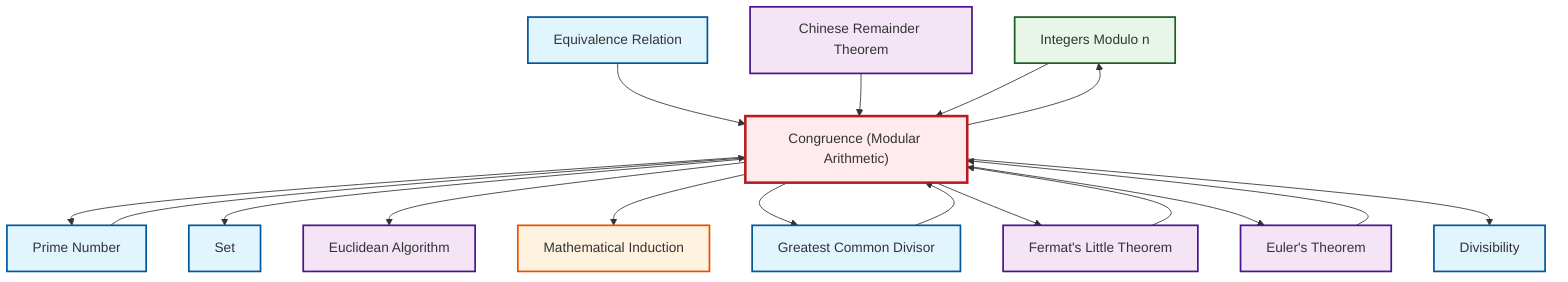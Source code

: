 graph TD
    classDef definition fill:#e1f5fe,stroke:#01579b,stroke-width:2px
    classDef theorem fill:#f3e5f5,stroke:#4a148c,stroke-width:2px
    classDef axiom fill:#fff3e0,stroke:#e65100,stroke-width:2px
    classDef example fill:#e8f5e9,stroke:#1b5e20,stroke-width:2px
    classDef current fill:#ffebee,stroke:#b71c1c,stroke-width:3px
    ex-quotient-integers-mod-n["Integers Modulo n"]:::example
    def-divisibility["Divisibility"]:::definition
    thm-euclidean-algorithm["Euclidean Algorithm"]:::theorem
    thm-fermat-little["Fermat's Little Theorem"]:::theorem
    thm-chinese-remainder["Chinese Remainder Theorem"]:::theorem
    ax-induction["Mathematical Induction"]:::axiom
    def-gcd["Greatest Common Divisor"]:::definition
    def-congruence["Congruence (Modular Arithmetic)"]:::definition
    def-prime["Prime Number"]:::definition
    def-equivalence-relation["Equivalence Relation"]:::definition
    def-set["Set"]:::definition
    thm-euler["Euler's Theorem"]:::theorem
    def-congruence --> def-prime
    def-equivalence-relation --> def-congruence
    def-congruence --> def-set
    def-congruence --> thm-euclidean-algorithm
    thm-fermat-little --> def-congruence
    def-congruence --> ax-induction
    thm-chinese-remainder --> def-congruence
    thm-euler --> def-congruence
    def-prime --> def-congruence
    def-congruence --> def-gcd
    def-congruence --> thm-fermat-little
    def-congruence --> thm-euler
    ex-quotient-integers-mod-n --> def-congruence
    def-gcd --> def-congruence
    def-congruence --> def-divisibility
    def-congruence --> ex-quotient-integers-mod-n
    class def-congruence current
